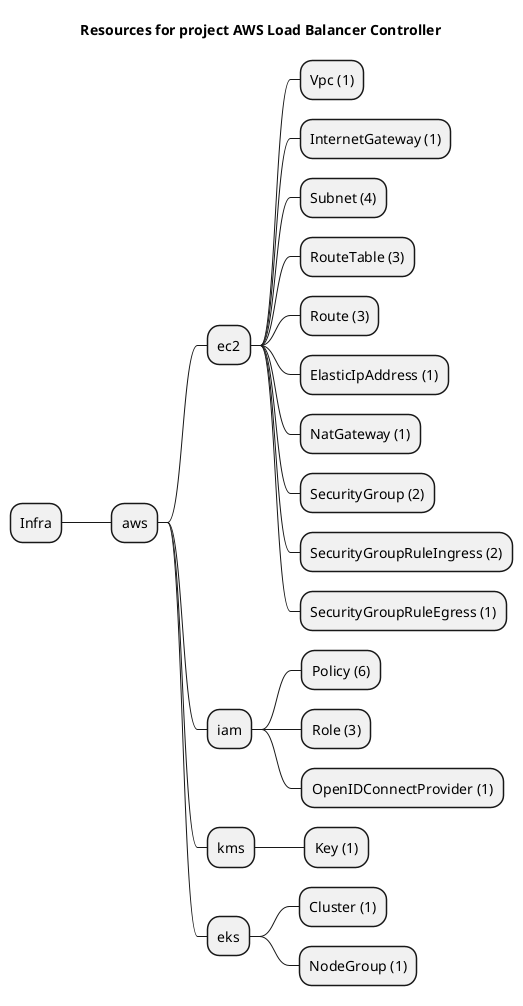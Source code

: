 @startmindmap
title Resources for project AWS Load Balancer Controller
skinparam monochrome true
+ Infra
++ aws
+++ ec2
++++ Vpc (1)
++++ InternetGateway (1)
++++ Subnet (4)
++++ RouteTable (3)
++++ Route (3)
++++ ElasticIpAddress (1)
++++ NatGateway (1)
++++ SecurityGroup (2)
++++ SecurityGroupRuleIngress (2)
++++ SecurityGroupRuleEgress (1)
+++ iam
++++ Policy (6)
++++ Role (3)
++++ OpenIDConnectProvider (1)
+++ kms
++++ Key (1)
+++ eks
++++ Cluster (1)
++++ NodeGroup (1)
@endmindmap